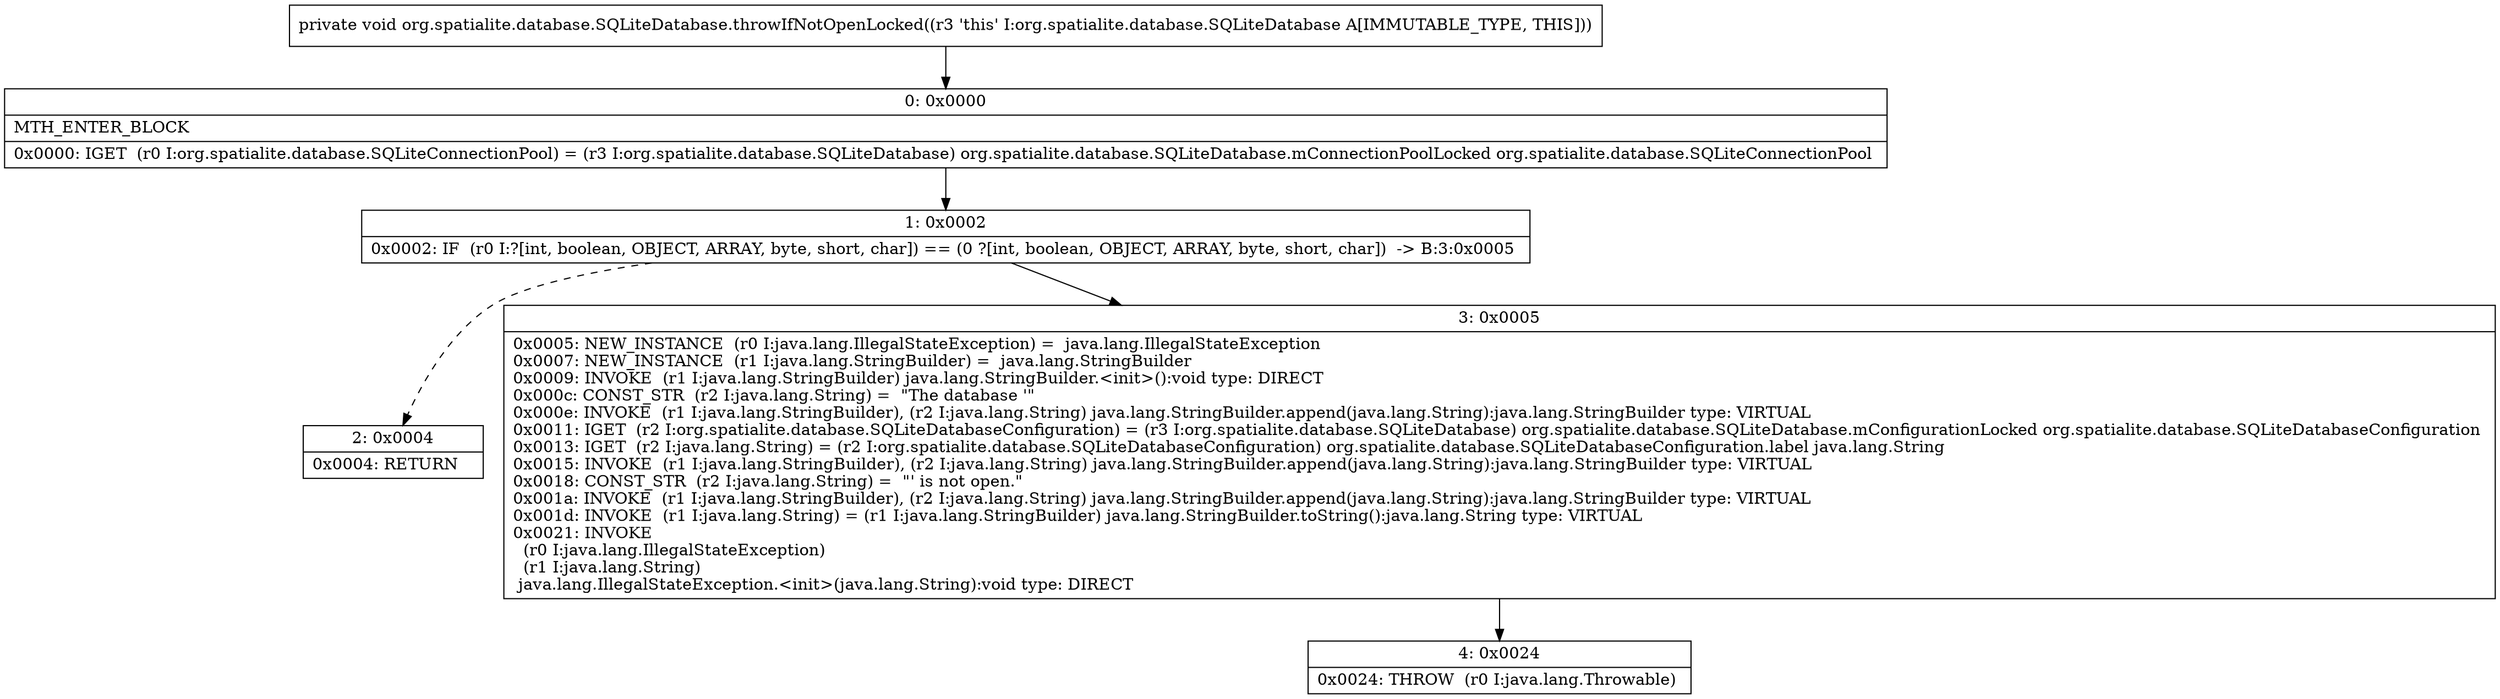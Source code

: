 digraph "CFG fororg.spatialite.database.SQLiteDatabase.throwIfNotOpenLocked()V" {
Node_0 [shape=record,label="{0\:\ 0x0000|MTH_ENTER_BLOCK\l|0x0000: IGET  (r0 I:org.spatialite.database.SQLiteConnectionPool) = (r3 I:org.spatialite.database.SQLiteDatabase) org.spatialite.database.SQLiteDatabase.mConnectionPoolLocked org.spatialite.database.SQLiteConnectionPool \l}"];
Node_1 [shape=record,label="{1\:\ 0x0002|0x0002: IF  (r0 I:?[int, boolean, OBJECT, ARRAY, byte, short, char]) == (0 ?[int, boolean, OBJECT, ARRAY, byte, short, char])  \-\> B:3:0x0005 \l}"];
Node_2 [shape=record,label="{2\:\ 0x0004|0x0004: RETURN   \l}"];
Node_3 [shape=record,label="{3\:\ 0x0005|0x0005: NEW_INSTANCE  (r0 I:java.lang.IllegalStateException) =  java.lang.IllegalStateException \l0x0007: NEW_INSTANCE  (r1 I:java.lang.StringBuilder) =  java.lang.StringBuilder \l0x0009: INVOKE  (r1 I:java.lang.StringBuilder) java.lang.StringBuilder.\<init\>():void type: DIRECT \l0x000c: CONST_STR  (r2 I:java.lang.String) =  \"The database '\" \l0x000e: INVOKE  (r1 I:java.lang.StringBuilder), (r2 I:java.lang.String) java.lang.StringBuilder.append(java.lang.String):java.lang.StringBuilder type: VIRTUAL \l0x0011: IGET  (r2 I:org.spatialite.database.SQLiteDatabaseConfiguration) = (r3 I:org.spatialite.database.SQLiteDatabase) org.spatialite.database.SQLiteDatabase.mConfigurationLocked org.spatialite.database.SQLiteDatabaseConfiguration \l0x0013: IGET  (r2 I:java.lang.String) = (r2 I:org.spatialite.database.SQLiteDatabaseConfiguration) org.spatialite.database.SQLiteDatabaseConfiguration.label java.lang.String \l0x0015: INVOKE  (r1 I:java.lang.StringBuilder), (r2 I:java.lang.String) java.lang.StringBuilder.append(java.lang.String):java.lang.StringBuilder type: VIRTUAL \l0x0018: CONST_STR  (r2 I:java.lang.String) =  \"' is not open.\" \l0x001a: INVOKE  (r1 I:java.lang.StringBuilder), (r2 I:java.lang.String) java.lang.StringBuilder.append(java.lang.String):java.lang.StringBuilder type: VIRTUAL \l0x001d: INVOKE  (r1 I:java.lang.String) = (r1 I:java.lang.StringBuilder) java.lang.StringBuilder.toString():java.lang.String type: VIRTUAL \l0x0021: INVOKE  \l  (r0 I:java.lang.IllegalStateException)\l  (r1 I:java.lang.String)\l java.lang.IllegalStateException.\<init\>(java.lang.String):void type: DIRECT \l}"];
Node_4 [shape=record,label="{4\:\ 0x0024|0x0024: THROW  (r0 I:java.lang.Throwable) \l}"];
MethodNode[shape=record,label="{private void org.spatialite.database.SQLiteDatabase.throwIfNotOpenLocked((r3 'this' I:org.spatialite.database.SQLiteDatabase A[IMMUTABLE_TYPE, THIS])) }"];
MethodNode -> Node_0;
Node_0 -> Node_1;
Node_1 -> Node_2[style=dashed];
Node_1 -> Node_3;
Node_3 -> Node_4;
}

